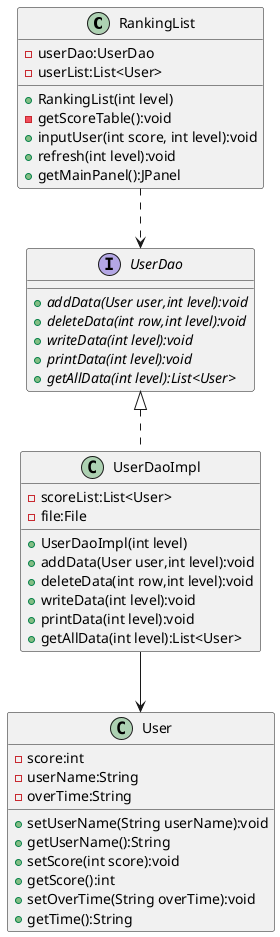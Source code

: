 @startuml
'https://plantuml.com/class-diagram

class RankingList{
    - userDao:UserDao
    - userList:List<User>
    + RankingList(int level)
    - getScoreTable():void
    + inputUser(int score, int level):void
    + refresh(int level):void
    + getMainPanel():JPanel
}

interface UserDao{
    + {abstract} addData(User user,int level):void
    + {abstract} deleteData(int row,int level):void
    + {abstract} writeData(int level):void
    + {abstract} printData(int level):void
    + {abstract} getAllData(int level):List<User>
}

class UserDaoImpl{
    - scoreList:List<User>
    - file:File
    + UserDaoImpl(int level)
    + addData(User user,int level):void
    + deleteData(int row,int level):void
    + writeData(int level):void
    + printData(int level):void
    + getAllData(int level):List<User>
}

class User{
    - score:int
    - userName:String
    - overTime:String
    + setUserName(String userName):void
    + getUserName():String
    + setScore(int score):void
    + getScore():int
    + setOverTime(String overTime):void
    + getTime():String
}

UserDao <|.. UserDaoImpl
RankingList ..> UserDao
UserDaoImpl --> User


@enduml